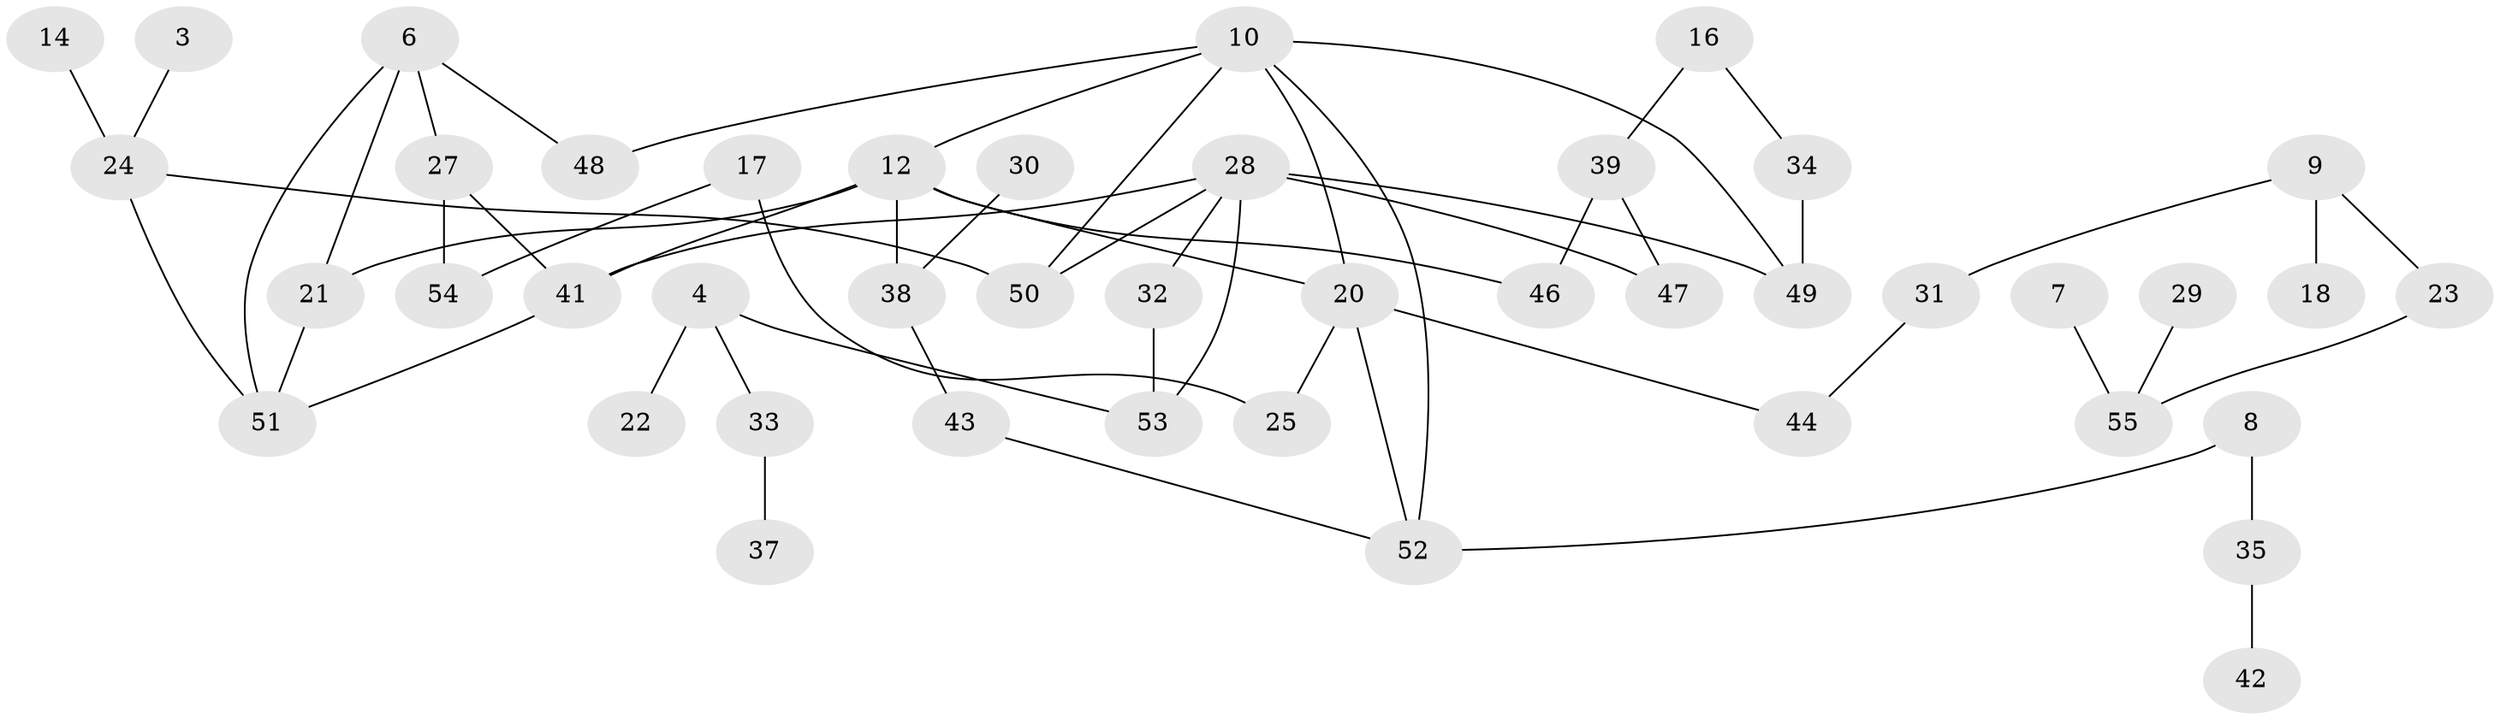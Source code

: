 // original degree distribution, {1: 0.24770642201834864, 2: 0.3486238532110092, 3: 0.22018348623853212, 0: 0.08256880733944955, 4: 0.09174311926605505, 7: 0.009174311926605505}
// Generated by graph-tools (version 1.1) at 2025/00/03/09/25 03:00:52]
// undirected, 44 vertices, 57 edges
graph export_dot {
graph [start="1"]
  node [color=gray90,style=filled];
  3;
  4;
  6;
  7;
  8;
  9;
  10;
  12;
  14;
  16;
  17;
  18;
  20;
  21;
  22;
  23;
  24;
  25;
  27;
  28;
  29;
  30;
  31;
  32;
  33;
  34;
  35;
  37;
  38;
  39;
  41;
  42;
  43;
  44;
  46;
  47;
  48;
  49;
  50;
  51;
  52;
  53;
  54;
  55;
  3 -- 24 [weight=1.0];
  4 -- 22 [weight=1.0];
  4 -- 33 [weight=1.0];
  4 -- 53 [weight=1.0];
  6 -- 21 [weight=1.0];
  6 -- 27 [weight=1.0];
  6 -- 48 [weight=1.0];
  6 -- 51 [weight=1.0];
  7 -- 55 [weight=1.0];
  8 -- 35 [weight=1.0];
  8 -- 52 [weight=1.0];
  9 -- 18 [weight=1.0];
  9 -- 23 [weight=1.0];
  9 -- 31 [weight=1.0];
  10 -- 12 [weight=1.0];
  10 -- 20 [weight=1.0];
  10 -- 48 [weight=1.0];
  10 -- 49 [weight=1.0];
  10 -- 50 [weight=1.0];
  10 -- 52 [weight=1.0];
  12 -- 20 [weight=1.0];
  12 -- 21 [weight=1.0];
  12 -- 38 [weight=1.0];
  12 -- 41 [weight=1.0];
  12 -- 46 [weight=1.0];
  14 -- 24 [weight=1.0];
  16 -- 34 [weight=1.0];
  16 -- 39 [weight=1.0];
  17 -- 25 [weight=1.0];
  17 -- 54 [weight=1.0];
  20 -- 25 [weight=1.0];
  20 -- 44 [weight=1.0];
  20 -- 52 [weight=1.0];
  21 -- 51 [weight=1.0];
  23 -- 55 [weight=1.0];
  24 -- 50 [weight=1.0];
  24 -- 51 [weight=1.0];
  27 -- 41 [weight=1.0];
  27 -- 54 [weight=1.0];
  28 -- 32 [weight=1.0];
  28 -- 41 [weight=1.0];
  28 -- 47 [weight=1.0];
  28 -- 49 [weight=1.0];
  28 -- 50 [weight=1.0];
  28 -- 53 [weight=1.0];
  29 -- 55 [weight=1.0];
  30 -- 38 [weight=1.0];
  31 -- 44 [weight=1.0];
  32 -- 53 [weight=1.0];
  33 -- 37 [weight=1.0];
  34 -- 49 [weight=1.0];
  35 -- 42 [weight=1.0];
  38 -- 43 [weight=1.0];
  39 -- 46 [weight=1.0];
  39 -- 47 [weight=1.0];
  41 -- 51 [weight=1.0];
  43 -- 52 [weight=1.0];
}
